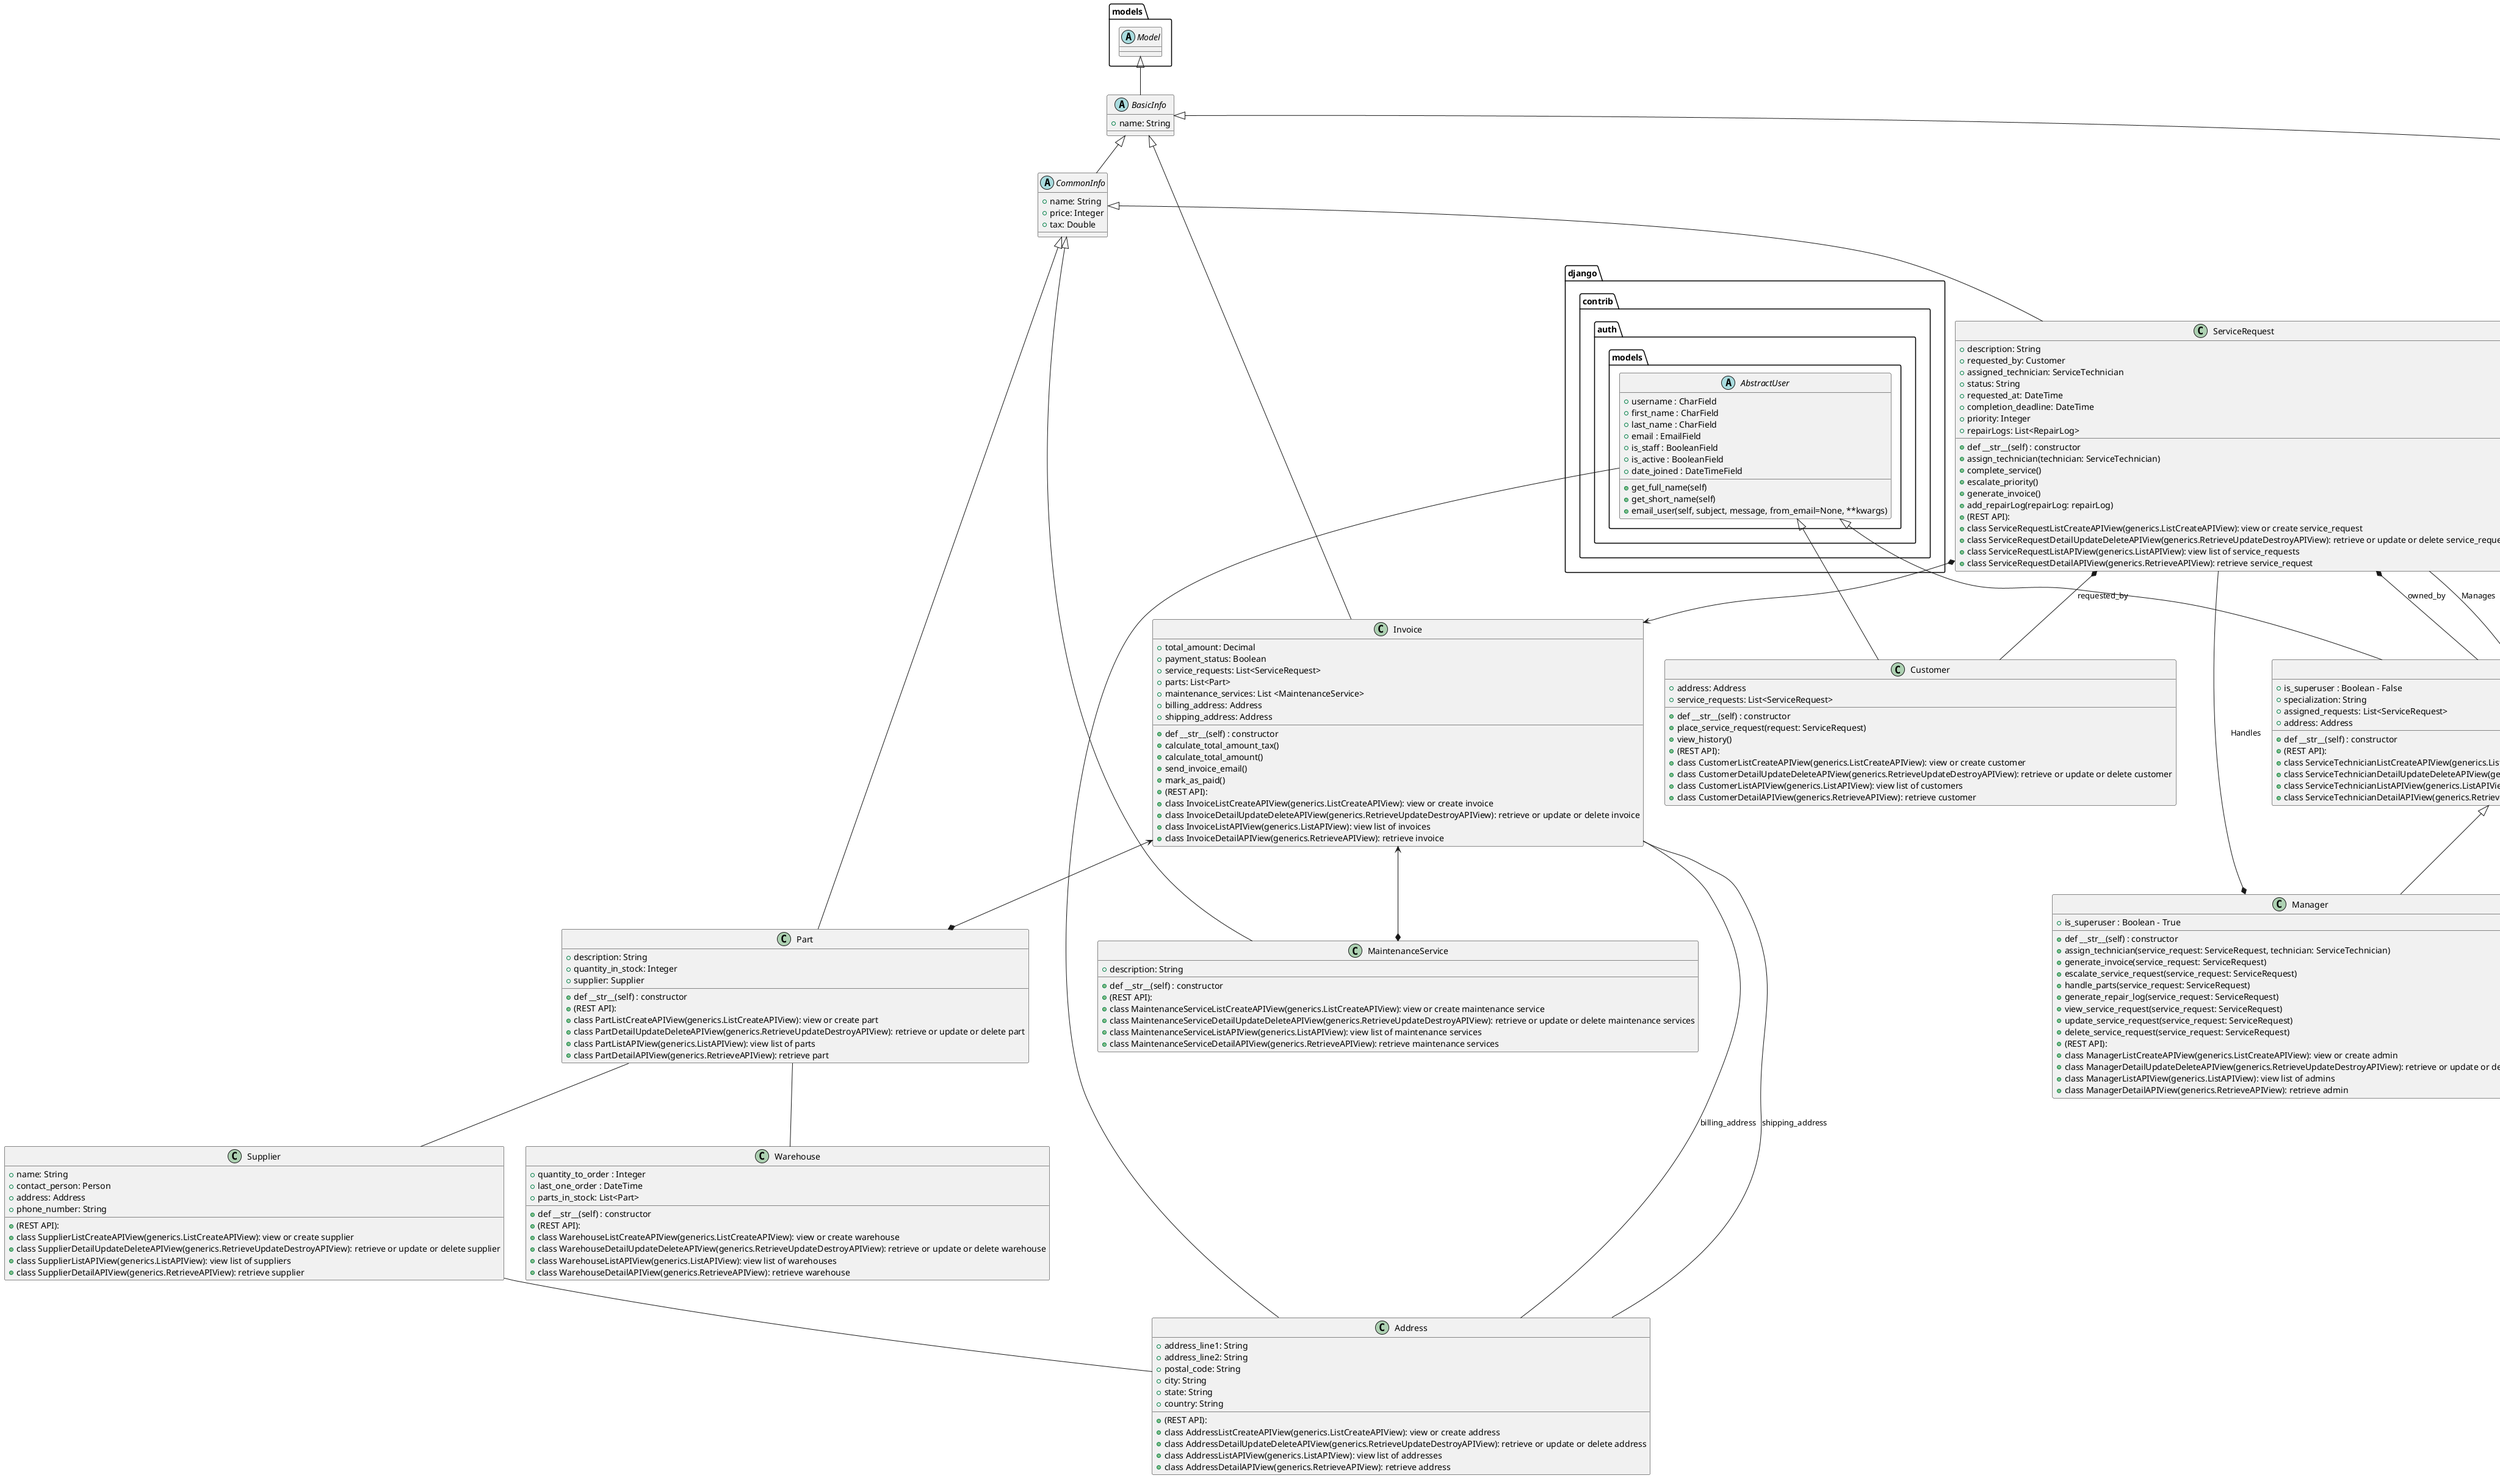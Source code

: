 @startuml

abstract class models.Model {
}

abstract class BasicInfo {
  + name: String
}
abstract class django.contrib.auth.models.AbstractUser{

    +username : CharField
    +first_name : CharField
    +last_name : CharField
    +email : EmailField
    +is_staff : BooleanField
    +is_active : BooleanField
    +date_joined : DateTimeField
    +get_full_name(self)
    +get_short_name(self)
    +email_user(self, subject, message, from_email=None, **kwargs)
}
abstract class CommonInfo {
  + name: String
  + price: Integer
  + tax: Double
}



class ServiceRequest {
  + description: String
  + requested_by: Customer
  + assigned_technician: ServiceTechnician
  + status: String
  + requested_at: DateTime
  + completion_deadline: DateTime
  + priority: Integer
  + repairLogs: List<RepairLog>
  + def __str__(self) : constructor
  + assign_technician(technician: ServiceTechnician)
  + complete_service()
  + escalate_priority()
  + generate_invoice()
  + add_repairLog(repairLog: repairLog)
  + (REST API):
  + class ServiceRequestListCreateAPIView(generics.ListCreateAPIView): view or create service_request
  + class ServiceRequestDetailUpdateDeleteAPIView(generics.RetrieveUpdateDestroyAPIView): retrieve or update or delete service_request
  + class ServiceRequestListAPIView(generics.ListAPIView): view list of service_requests
  + class ServiceRequestDetailAPIView(generics.RetrieveAPIView): retrieve service_request
}



class Invoice {
  + total_amount: Decimal
  + payment_status: Boolean
  + service_requests: List<ServiceRequest>
  + parts: List<Part>
  + maintenance_services: List <MaintenanceService>
  + billing_address: Address
  + shipping_address: Address
  + def __str__(self) : constructor
  + calculate_total_amount_tax()
  + calculate_total_amount()
  + send_invoice_email()
  + mark_as_paid()
  + (REST API):
  + class InvoiceListCreateAPIView(generics.ListCreateAPIView): view or create invoice
  + class InvoiceDetailUpdateDeleteAPIView(generics.RetrieveUpdateDestroyAPIView): retrieve or update or delete invoice
  + class InvoiceListAPIView(generics.ListAPIView): view list of invoices
  + class InvoiceDetailAPIView(generics.RetrieveAPIView): retrieve invoice
}

class Part {
  + description: String
  + quantity_in_stock: Integer
  + supplier: Supplier
  + def __str__(self) : constructor
  + (REST API):
  + class PartListCreateAPIView(generics.ListCreateAPIView): view or create part
  + class PartDetailUpdateDeleteAPIView(generics.RetrieveUpdateDestroyAPIView): retrieve or update or delete part
  + class PartListAPIView(generics.ListAPIView): view list of parts
  + class PartDetailAPIView(generics.RetrieveAPIView): retrieve part
}

class Supplier {
  + name: String
  + contact_person: Person
  + address: Address
  + phone_number: String
  + (REST API):
  + class SupplierListCreateAPIView(generics.ListCreateAPIView): view or create supplier
  + class SupplierDetailUpdateDeleteAPIView(generics.RetrieveUpdateDestroyAPIView): retrieve or update or delete supplier
  + class SupplierListAPIView(generics.ListAPIView): view list of suppliers
  + class SupplierDetailAPIView(generics.RetrieveAPIView): retrieve supplier
}

class ServiceTechnician {
  + is_superuser : Boolean - False
  + specialization: String
  + assigned_requests: List<ServiceRequest>
  + address: Address
  + def __str__(self) : constructor
  + (REST API):
  + class ServiceTechnicianListCreateAPIView(generics.ListCreateAPIView): view or create service_technician
  + class ServiceTechnicianDetailUpdateDeleteAPIView(generics.RetrieveUpdateDestroyAPIView): retrieve or update or delete service_technician
  + class ServiceTechnicianListAPIView(generics.ListAPIView): view list of service_technicians
  + class ServiceTechnicianDetailAPIView(generics.RetrieveAPIView): retrieve service_technician
}

class Customer {
  + address: Address
  + service_requests: List<ServiceRequest>
  + def __str__(self) : constructor
  + place_service_request(request: ServiceRequest)
  + view_history()
  + (REST API):
  + class CustomerListCreateAPIView(generics.ListCreateAPIView): view or create customer
  + class CustomerDetailUpdateDeleteAPIView(generics.RetrieveUpdateDestroyAPIView): retrieve or update or delete customer
  + class CustomerListAPIView(generics.ListAPIView): view list of customers
  + class CustomerDetailAPIView(generics.RetrieveAPIView): retrieve customer
}

class Manager {
  + is_superuser : Boolean - True
  + def __str__(self) : constructor
  + assign_technician(service_request: ServiceRequest, technician: ServiceTechnician)
  + generate_invoice(service_request: ServiceRequest)
  + escalate_service_request(service_request: ServiceRequest)
  + handle_parts(service_request: ServiceRequest)
  + generate_repair_log(service_request: ServiceRequest)
  + view_service_request(service_request: ServiceRequest)
  + update_service_request(service_request: ServiceRequest)
  + delete_service_request(service_request: ServiceRequest)
  + (REST API):
  + class ManagerListCreateAPIView(generics.ListCreateAPIView): view or create admin
  + class ManagerDetailUpdateDeleteAPIView(generics.RetrieveUpdateDestroyAPIView): retrieve or update or delete admin
  + class ManagerListAPIView(generics.ListAPIView): view list of admins
  + class ManagerDetailAPIView(generics.RetrieveAPIView): retrieve admin
}

class RepairLog {
  + text: String
  + posted_by: Person
  + posted_at: DateTime
  + start_time : DateTime
  + end_time : DateTime
  + serviceRequest : ServiceRequest
  + technician_notes: String
  + def __str__(self) : constructor
  + (REST API):
  + class RepairLogListCreateAPIView(generics.ListCreateAPIView): view or create repair_log
  + class RepairLogDetailUpdateDeleteAPIView(generics.RetrieveUpdateDestroyAPIView): retrieve or update or delete repair_log
  + class RepairLogListAPIView(generics.ListAPIView): view list of repair_logs
  + class RepairLogDetailAPIView(generics.RetrieveAPIView): retrieve repair_log
}

class Warehouse {
  + quantity_to_order : Integer
  + last_one_order : DateTime
  + parts_in_stock: List<Part>
  + def __str__(self) : constructor
  + (REST API):
  + class WarehouseListCreateAPIView(generics.ListCreateAPIView): view or create warehouse
  + class WarehouseDetailUpdateDeleteAPIView(generics.RetrieveUpdateDestroyAPIView): retrieve or update or delete warehouse
  + class WarehouseListAPIView(generics.ListAPIView): view list of warehouses
  + class WarehouseDetailAPIView(generics.RetrieveAPIView): retrieve warehouse
}

class Address {
  + address_line1: String
  + address_line2: String
  + postal_code: String
  + city: String
  + state: String
  + country: String
  + (REST API):
  + class AddressListCreateAPIView(generics.ListCreateAPIView): view or create address
  + class AddressDetailUpdateDeleteAPIView(generics.RetrieveUpdateDestroyAPIView): retrieve or update or delete address
  + class AddressListAPIView(generics.ListAPIView): view list of addresses
  + class AddressDetailAPIView(generics.RetrieveAPIView): retrieve address
}

class MaintenanceService{
  + description: String
  + def __str__(self) : constructor
  + (REST API):
  + class MaintenanceServiceListCreateAPIView(generics.ListCreateAPIView): view or create maintenance service
  + class MaintenanceServiceDetailUpdateDeleteAPIView(generics.RetrieveUpdateDestroyAPIView): retrieve or update or delete maintenance services
  + class MaintenanceServiceListAPIView(generics.ListAPIView): view list of maintenance services
  + class MaintenanceServiceDetailAPIView(generics.RetrieveAPIView): retrieve maintenance services
}

models.Model <|-- BasicInfo
BasicInfo <|-- CommonInfo

BasicInfo <|-- RepairLog
CommonInfo <|--  ServiceRequest
CommonInfo <|-- Part
CommonInfo <|-- MaintenanceService
BasicInfo <|-- Invoice
ServiceRequest *--> Invoice
ServiceRequest *-- Customer : requested_by
ServiceRequest *-- ServiceTechnician : owned_by
Invoice <--* MaintenanceService
Invoice <--* Part
Part -- Supplier
django.contrib.auth.models.AbstractUser  -- Address
django.contrib.auth.models.AbstractUser <|-- ServiceTechnician
django.contrib.auth.models.AbstractUser <|-- Customer
ServiceRequest "repairLogs" *-- "1"  RepairLog
Part -- Warehouse
ServiceTechnician <|-- Manager 
Manager *-- ServiceRequest : Handles
ServiceTechnician *-- RepairLog : Handles
ServiceTechnician *-- ServiceRequest : Manages

Supplier -- Address
Invoice -- Address : billing_address
Invoice -- Address : shipping_address

@enduml
